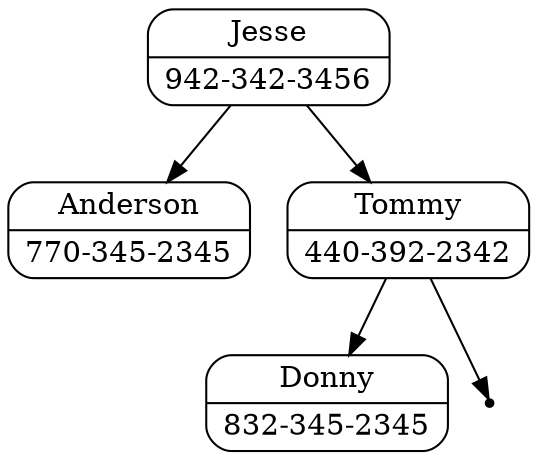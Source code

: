 digraph MyGraph {
    graph [ordering="out"];
    A [ shape=Mrecord label="{Tommy|440-392-2342}" ]
    B [ shape=Mrecord label="{Jesse|942-342-3456}" ]
    C [ shape=Mrecord label="{Anderson|770-345-2345}" ]
    D [ shape=Mrecord label="{Donny|832-345-2345}" ]
    null1 [shape=point];
    
    B -> C
    B -> A
    A -> D
    A -> null1
}